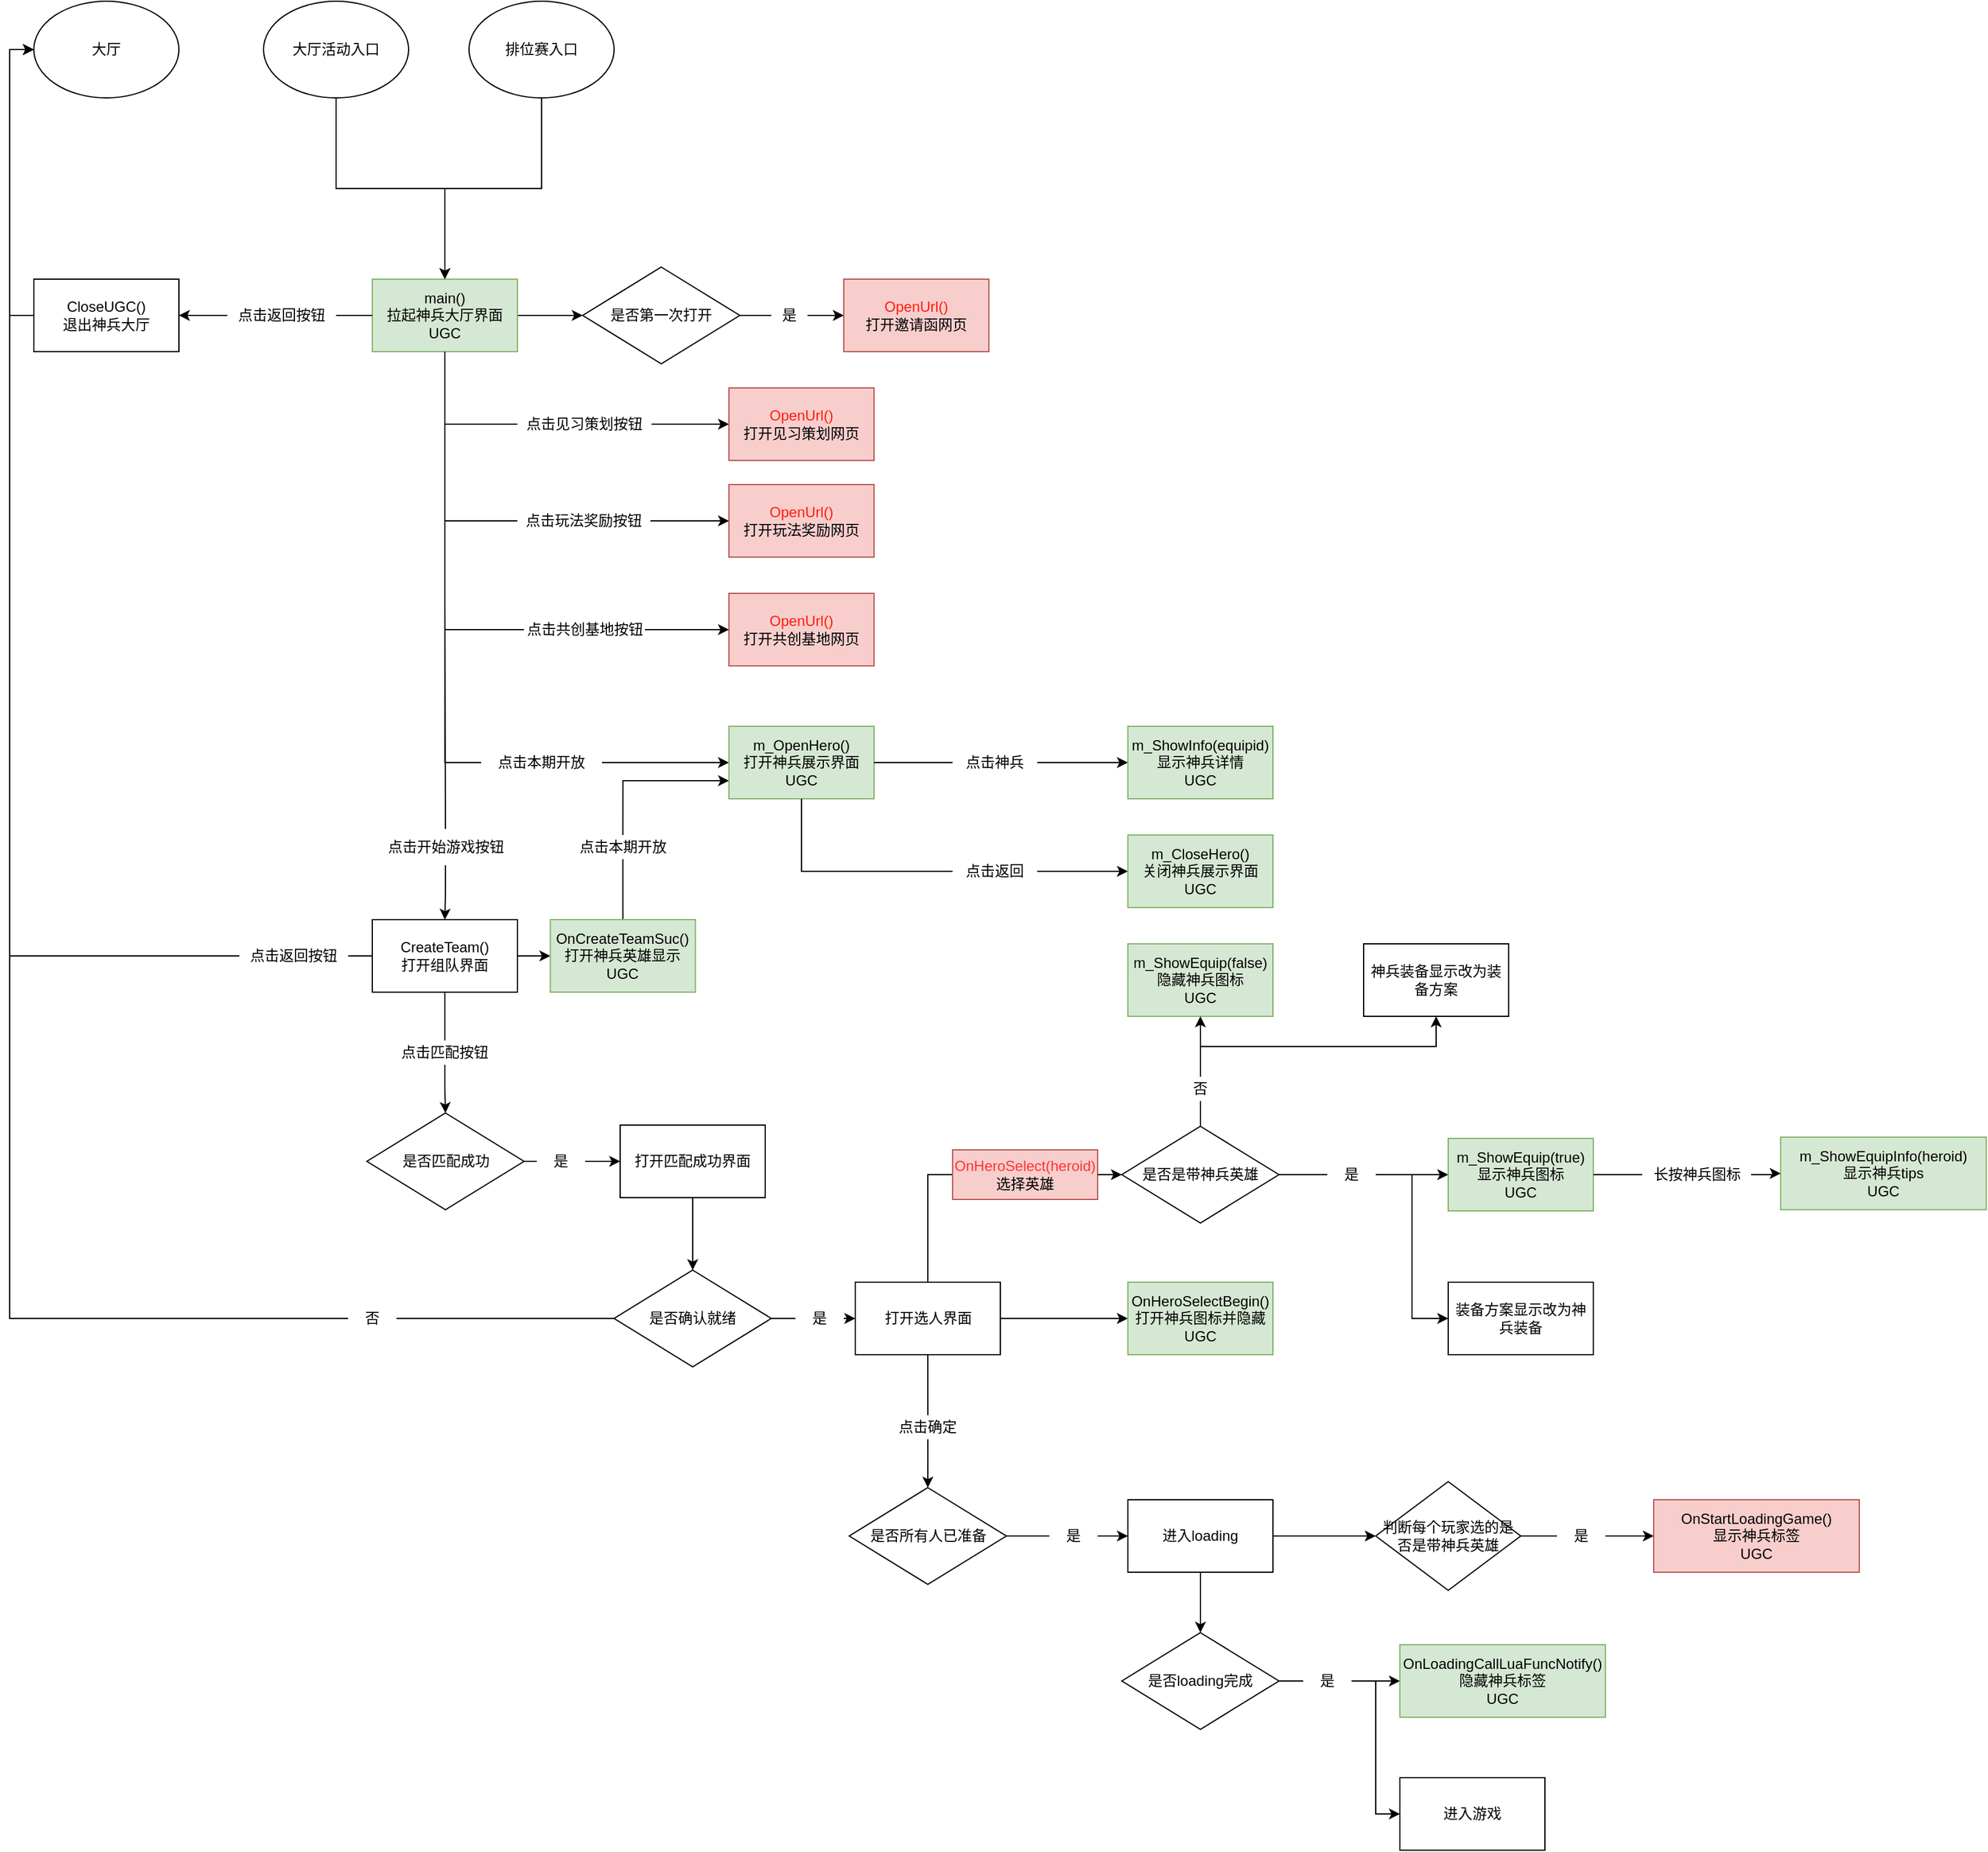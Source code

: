 <mxfile version="14.9.0" type="github"><diagram id="YT8MG9-5HIi4pTICeNCn" name="Page-1"><mxGraphModel dx="2249" dy="738" grid="1" gridSize="10" guides="1" tooltips="1" connect="1" arrows="1" fold="1" page="1" pageScale="1" pageWidth="827" pageHeight="1169" math="0" shadow="0"><root><mxCell id="0"/><mxCell id="1" parent="0"/><mxCell id="nhshDBGBUjT2qlWIEf-f-32" style="edgeStyle=orthogonalEdgeStyle;rounded=0;orthogonalLoop=1;jettySize=auto;html=1;entryX=0;entryY=0.5;entryDx=0;entryDy=0;exitX=1;exitY=0.5;exitDx=0;exitDy=0;" edge="1" parent="1" source="nhshDBGBUjT2qlWIEf-f-1" target="nhshDBGBUjT2qlWIEf-f-25"><mxGeometry relative="1" as="geometry"/></mxCell><mxCell id="nhshDBGBUjT2qlWIEf-f-43" style="edgeStyle=orthogonalEdgeStyle;rounded=0;orthogonalLoop=1;jettySize=auto;html=1;exitX=0;exitY=0.5;exitDx=0;exitDy=0;entryX=1;entryY=0.5;entryDx=0;entryDy=0;startArrow=none;" edge="1" parent="1" source="nhshDBGBUjT2qlWIEf-f-44" target="nhshDBGBUjT2qlWIEf-f-13"><mxGeometry relative="1" as="geometry"/></mxCell><mxCell id="nhshDBGBUjT2qlWIEf-f-50" style="edgeStyle=orthogonalEdgeStyle;rounded=0;orthogonalLoop=1;jettySize=auto;html=1;exitX=1;exitY=0.5;exitDx=0;exitDy=0;entryX=0;entryY=0.5;entryDx=0;entryDy=0;startArrow=none;" edge="1" parent="1" source="nhshDBGBUjT2qlWIEf-f-51" target="nhshDBGBUjT2qlWIEf-f-48"><mxGeometry relative="1" as="geometry"/></mxCell><mxCell id="nhshDBGBUjT2qlWIEf-f-57" style="edgeStyle=orthogonalEdgeStyle;rounded=0;orthogonalLoop=1;jettySize=auto;html=1;exitX=1;exitY=0.5;exitDx=0;exitDy=0;entryX=0;entryY=0.5;entryDx=0;entryDy=0;startArrow=none;" edge="1" parent="1" source="nhshDBGBUjT2qlWIEf-f-61" target="nhshDBGBUjT2qlWIEf-f-54"><mxGeometry relative="1" as="geometry"/></mxCell><mxCell id="nhshDBGBUjT2qlWIEf-f-58" style="edgeStyle=orthogonalEdgeStyle;rounded=0;orthogonalLoop=1;jettySize=auto;html=1;exitX=1;exitY=0.5;exitDx=0;exitDy=0;entryX=0;entryY=0.5;entryDx=0;entryDy=0;startArrow=none;" edge="1" parent="1" source="nhshDBGBUjT2qlWIEf-f-63" target="nhshDBGBUjT2qlWIEf-f-56"><mxGeometry relative="1" as="geometry"/></mxCell><mxCell id="nhshDBGBUjT2qlWIEf-f-66" style="edgeStyle=orthogonalEdgeStyle;rounded=0;orthogonalLoop=1;jettySize=auto;html=1;exitX=0.5;exitY=1;exitDx=0;exitDy=0;startArrow=none;" edge="1" parent="1" source="nhshDBGBUjT2qlWIEf-f-67" target="nhshDBGBUjT2qlWIEf-f-65"><mxGeometry relative="1" as="geometry"/></mxCell><mxCell id="nhshDBGBUjT2qlWIEf-f-70" style="edgeStyle=orthogonalEdgeStyle;rounded=0;orthogonalLoop=1;jettySize=auto;html=1;exitX=1;exitY=0.5;exitDx=0;exitDy=0;entryX=0;entryY=0.5;entryDx=0;entryDy=0;startArrow=none;" edge="1" parent="1" source="nhshDBGBUjT2qlWIEf-f-71" target="nhshDBGBUjT2qlWIEf-f-69"><mxGeometry relative="1" as="geometry"/></mxCell><mxCell id="nhshDBGBUjT2qlWIEf-f-1" value="main()&lt;br&gt;拉起神兵大厅界面&lt;br&gt;UGC" style="rounded=0;whiteSpace=wrap;html=1;fillColor=#d5e8d4;strokeColor=#82b366;" vertex="1" parent="1"><mxGeometry x="110" y="250" width="120" height="60" as="geometry"/></mxCell><mxCell id="nhshDBGBUjT2qlWIEf-f-28" style="edgeStyle=orthogonalEdgeStyle;rounded=0;orthogonalLoop=1;jettySize=auto;html=1;exitX=0.5;exitY=1;exitDx=0;exitDy=0;entryX=0.5;entryY=0;entryDx=0;entryDy=0;" edge="1" parent="1" source="nhshDBGBUjT2qlWIEf-f-2" target="nhshDBGBUjT2qlWIEf-f-1"><mxGeometry relative="1" as="geometry"/></mxCell><mxCell id="nhshDBGBUjT2qlWIEf-f-2" value="大厅活动入口" style="ellipse;whiteSpace=wrap;html=1;" vertex="1" parent="1"><mxGeometry x="20" y="20" width="120" height="80" as="geometry"/></mxCell><mxCell id="nhshDBGBUjT2qlWIEf-f-29" style="edgeStyle=orthogonalEdgeStyle;rounded=0;orthogonalLoop=1;jettySize=auto;html=1;exitX=0.5;exitY=1;exitDx=0;exitDy=0;entryX=0.5;entryY=0;entryDx=0;entryDy=0;" edge="1" parent="1" source="nhshDBGBUjT2qlWIEf-f-4" target="nhshDBGBUjT2qlWIEf-f-1"><mxGeometry relative="1" as="geometry"/></mxCell><mxCell id="nhshDBGBUjT2qlWIEf-f-4" value="排位赛入口" style="ellipse;whiteSpace=wrap;html=1;" vertex="1" parent="1"><mxGeometry x="190" y="20" width="120" height="80" as="geometry"/></mxCell><mxCell id="nhshDBGBUjT2qlWIEf-f-19" style="edgeStyle=orthogonalEdgeStyle;rounded=0;orthogonalLoop=1;jettySize=auto;html=1;exitX=0;exitY=0.5;exitDx=0;exitDy=0;entryX=0;entryY=0.5;entryDx=0;entryDy=0;" edge="1" parent="1" source="nhshDBGBUjT2qlWIEf-f-13" target="nhshDBGBUjT2qlWIEf-f-93"><mxGeometry relative="1" as="geometry"><mxPoint x="-335" y="75" as="targetPoint"/></mxGeometry></mxCell><mxCell id="nhshDBGBUjT2qlWIEf-f-13" value="CloseUGC()&lt;br&gt;退出神兵大厅" style="rounded=0;whiteSpace=wrap;html=1;" vertex="1" parent="1"><mxGeometry x="-170" y="250" width="120" height="60" as="geometry"/></mxCell><mxCell id="nhshDBGBUjT2qlWIEf-f-24" value="&lt;font color=&quot;#ff1b0a&quot;&gt;OpenUrl()&lt;/font&gt;&lt;br&gt;打开邀请函网页" style="rounded=0;whiteSpace=wrap;html=1;fillColor=#f8cecc;strokeColor=#b85450;" vertex="1" parent="1"><mxGeometry x="500" y="250" width="120" height="60" as="geometry"/></mxCell><mxCell id="nhshDBGBUjT2qlWIEf-f-31" style="edgeStyle=orthogonalEdgeStyle;rounded=0;orthogonalLoop=1;jettySize=auto;html=1;exitX=1;exitY=0.5;exitDx=0;exitDy=0;entryX=0;entryY=0.5;entryDx=0;entryDy=0;startArrow=none;" edge="1" parent="1" source="nhshDBGBUjT2qlWIEf-f-46" target="nhshDBGBUjT2qlWIEf-f-24"><mxGeometry relative="1" as="geometry"/></mxCell><mxCell id="nhshDBGBUjT2qlWIEf-f-25" value="是否第一次打开" style="rhombus;whiteSpace=wrap;html=1;" vertex="1" parent="1"><mxGeometry x="284" y="240" width="130" height="80" as="geometry"/></mxCell><mxCell id="nhshDBGBUjT2qlWIEf-f-44" value="点击返回按钮" style="text;html=1;strokeColor=none;fillColor=none;align=center;verticalAlign=middle;whiteSpace=wrap;rounded=0;" vertex="1" parent="1"><mxGeometry x="-10" y="270" width="90" height="20" as="geometry"/></mxCell><mxCell id="nhshDBGBUjT2qlWIEf-f-45" value="" style="edgeStyle=orthogonalEdgeStyle;rounded=0;orthogonalLoop=1;jettySize=auto;html=1;exitX=0;exitY=0.5;exitDx=0;exitDy=0;entryX=1;entryY=0.5;entryDx=0;entryDy=0;endArrow=none;" edge="1" parent="1" source="nhshDBGBUjT2qlWIEf-f-1" target="nhshDBGBUjT2qlWIEf-f-44"><mxGeometry relative="1" as="geometry"><mxPoint x="110" y="280" as="sourcePoint"/><mxPoint x="-100" y="280" as="targetPoint"/></mxGeometry></mxCell><mxCell id="nhshDBGBUjT2qlWIEf-f-46" value="是" style="text;html=1;strokeColor=none;fillColor=none;align=center;verticalAlign=middle;whiteSpace=wrap;rounded=0;" vertex="1" parent="1"><mxGeometry x="440" y="270" width="30" height="20" as="geometry"/></mxCell><mxCell id="nhshDBGBUjT2qlWIEf-f-47" value="" style="edgeStyle=orthogonalEdgeStyle;rounded=0;orthogonalLoop=1;jettySize=auto;html=1;exitX=1;exitY=0.5;exitDx=0;exitDy=0;entryX=0;entryY=0.5;entryDx=0;entryDy=0;endArrow=none;" edge="1" parent="1" source="nhshDBGBUjT2qlWIEf-f-25" target="nhshDBGBUjT2qlWIEf-f-46"><mxGeometry relative="1" as="geometry"><mxPoint x="414" y="280" as="sourcePoint"/><mxPoint x="500" y="280" as="targetPoint"/></mxGeometry></mxCell><mxCell id="nhshDBGBUjT2qlWIEf-f-48" value="&lt;font color=&quot;#ff1b0a&quot;&gt;OpenUrl()&lt;/font&gt;&lt;br&gt;打开见习策划网页" style="rounded=0;whiteSpace=wrap;html=1;fillColor=#f8cecc;strokeColor=#b85450;" vertex="1" parent="1"><mxGeometry x="405" y="340" width="120" height="60" as="geometry"/></mxCell><mxCell id="nhshDBGBUjT2qlWIEf-f-51" value="点击见习策划按钮" style="text;html=1;strokeColor=none;fillColor=none;align=center;verticalAlign=middle;whiteSpace=wrap;rounded=0;" vertex="1" parent="1"><mxGeometry x="230" y="360" width="111" height="20" as="geometry"/></mxCell><mxCell id="nhshDBGBUjT2qlWIEf-f-52" value="" style="edgeStyle=orthogonalEdgeStyle;rounded=0;orthogonalLoop=1;jettySize=auto;html=1;exitX=0.5;exitY=1;exitDx=0;exitDy=0;entryX=0;entryY=0.5;entryDx=0;entryDy=0;endArrow=none;" edge="1" parent="1" source="nhshDBGBUjT2qlWIEf-f-1" target="nhshDBGBUjT2qlWIEf-f-51"><mxGeometry relative="1" as="geometry"><mxPoint x="170" y="310" as="sourcePoint"/><mxPoint x="500" y="370" as="targetPoint"/></mxGeometry></mxCell><mxCell id="nhshDBGBUjT2qlWIEf-f-54" value="&lt;font color=&quot;#ff1b0a&quot;&gt;OpenUrl()&lt;/font&gt;&lt;br&gt;打开玩法奖励网页" style="rounded=0;whiteSpace=wrap;html=1;fillColor=#f8cecc;strokeColor=#b85450;" vertex="1" parent="1"><mxGeometry x="405" y="420" width="120" height="60" as="geometry"/></mxCell><mxCell id="nhshDBGBUjT2qlWIEf-f-56" value="&lt;font color=&quot;#ff1b0a&quot;&gt;OpenUrl()&lt;/font&gt;&lt;br&gt;打开共创基地网页" style="rounded=0;whiteSpace=wrap;html=1;fillColor=#f8cecc;strokeColor=#b85450;" vertex="1" parent="1"><mxGeometry x="405" y="510" width="120" height="60" as="geometry"/></mxCell><mxCell id="nhshDBGBUjT2qlWIEf-f-61" value="点击玩法奖励按钮" style="text;html=1;strokeColor=none;fillColor=none;align=center;verticalAlign=middle;whiteSpace=wrap;rounded=0;" vertex="1" parent="1"><mxGeometry x="230" y="440" width="110" height="20" as="geometry"/></mxCell><mxCell id="nhshDBGBUjT2qlWIEf-f-62" value="" style="edgeStyle=orthogonalEdgeStyle;rounded=0;orthogonalLoop=1;jettySize=auto;html=1;exitX=0.5;exitY=1;exitDx=0;exitDy=0;entryX=0;entryY=0.5;entryDx=0;entryDy=0;endArrow=none;" edge="1" parent="1" source="nhshDBGBUjT2qlWIEf-f-1" target="nhshDBGBUjT2qlWIEf-f-61"><mxGeometry relative="1" as="geometry"><mxPoint x="170" y="310" as="sourcePoint"/><mxPoint x="501" y="450" as="targetPoint"/></mxGeometry></mxCell><mxCell id="nhshDBGBUjT2qlWIEf-f-63" value="点击共创基地按钮" style="text;html=1;strokeColor=none;fillColor=none;align=center;verticalAlign=middle;whiteSpace=wrap;rounded=0;" vertex="1" parent="1"><mxGeometry x="235.5" y="530" width="100" height="20" as="geometry"/></mxCell><mxCell id="nhshDBGBUjT2qlWIEf-f-64" value="" style="edgeStyle=orthogonalEdgeStyle;rounded=0;orthogonalLoop=1;jettySize=auto;html=1;exitX=0.5;exitY=1;exitDx=0;exitDy=0;entryX=0;entryY=0.5;entryDx=0;entryDy=0;endArrow=none;" edge="1" parent="1" source="nhshDBGBUjT2qlWIEf-f-1" target="nhshDBGBUjT2qlWIEf-f-63"><mxGeometry relative="1" as="geometry"><mxPoint x="170" y="310" as="sourcePoint"/><mxPoint x="500" y="540" as="targetPoint"/></mxGeometry></mxCell><mxCell id="nhshDBGBUjT2qlWIEf-f-83" style="edgeStyle=orthogonalEdgeStyle;rounded=0;orthogonalLoop=1;jettySize=auto;html=1;exitX=0.5;exitY=0;exitDx=0;exitDy=0;entryX=0;entryY=0.75;entryDx=0;entryDy=0;startArrow=none;" edge="1" parent="1" source="nhshDBGBUjT2qlWIEf-f-84" target="nhshDBGBUjT2qlWIEf-f-69"><mxGeometry relative="1" as="geometry"/></mxCell><mxCell id="nhshDBGBUjT2qlWIEf-f-86" style="edgeStyle=orthogonalEdgeStyle;rounded=0;orthogonalLoop=1;jettySize=auto;html=1;exitX=0;exitY=0.5;exitDx=0;exitDy=0;entryX=0;entryY=0.5;entryDx=0;entryDy=0;startArrow=none;" edge="1" parent="1" source="nhshDBGBUjT2qlWIEf-f-91" target="nhshDBGBUjT2qlWIEf-f-93"><mxGeometry relative="1" as="geometry"><mxPoint x="-335" y="75" as="targetPoint"/></mxGeometry></mxCell><mxCell id="nhshDBGBUjT2qlWIEf-f-95" style="edgeStyle=orthogonalEdgeStyle;rounded=0;orthogonalLoop=1;jettySize=auto;html=1;startArrow=none;exitX=0.5;exitY=1;exitDx=0;exitDy=0;entryX=0.5;entryY=0;entryDx=0;entryDy=0;" edge="1" parent="1" source="nhshDBGBUjT2qlWIEf-f-96" target="nhshDBGBUjT2qlWIEf-f-100"><mxGeometry relative="1" as="geometry"><mxPoint x="170" y="910" as="sourcePoint"/><mxPoint x="170" y="940" as="targetPoint"/></mxGeometry></mxCell><mxCell id="nhshDBGBUjT2qlWIEf-f-152" value="" style="edgeStyle=orthogonalEdgeStyle;rounded=0;orthogonalLoop=1;jettySize=auto;html=1;" edge="1" parent="1" source="nhshDBGBUjT2qlWIEf-f-65" target="nhshDBGBUjT2qlWIEf-f-151"><mxGeometry relative="1" as="geometry"/></mxCell><mxCell id="nhshDBGBUjT2qlWIEf-f-65" value="CreateTeam()&lt;br&gt;打开组队界面" style="rounded=0;whiteSpace=wrap;html=1;" vertex="1" parent="1"><mxGeometry x="110" y="780" width="120" height="60" as="geometry"/></mxCell><mxCell id="nhshDBGBUjT2qlWIEf-f-67" value="点击开始游戏按钮" style="text;html=1;strokeColor=none;fillColor=none;align=center;verticalAlign=middle;whiteSpace=wrap;rounded=0;" vertex="1" parent="1"><mxGeometry x="120.5" y="705" width="100" height="30" as="geometry"/></mxCell><mxCell id="nhshDBGBUjT2qlWIEf-f-68" value="" style="edgeStyle=orthogonalEdgeStyle;rounded=0;orthogonalLoop=1;jettySize=auto;html=1;exitX=0.5;exitY=1;exitDx=0;exitDy=0;endArrow=none;" edge="1" parent="1" source="nhshDBGBUjT2qlWIEf-f-1" target="nhshDBGBUjT2qlWIEf-f-67"><mxGeometry relative="1" as="geometry"><mxPoint x="170" y="310" as="sourcePoint"/><mxPoint x="170" y="620" as="targetPoint"/></mxGeometry></mxCell><mxCell id="nhshDBGBUjT2qlWIEf-f-75" style="edgeStyle=orthogonalEdgeStyle;rounded=0;orthogonalLoop=1;jettySize=auto;html=1;exitX=1;exitY=0.5;exitDx=0;exitDy=0;entryX=0;entryY=0.5;entryDx=0;entryDy=0;startArrow=none;" edge="1" parent="1" source="nhshDBGBUjT2qlWIEf-f-76" target="nhshDBGBUjT2qlWIEf-f-73"><mxGeometry relative="1" as="geometry"/></mxCell><mxCell id="nhshDBGBUjT2qlWIEf-f-80" style="edgeStyle=orthogonalEdgeStyle;rounded=0;orthogonalLoop=1;jettySize=auto;html=1;exitX=1;exitY=0.5;exitDx=0;exitDy=0;entryX=0;entryY=0.5;entryDx=0;entryDy=0;startArrow=none;" edge="1" parent="1" source="nhshDBGBUjT2qlWIEf-f-81" target="nhshDBGBUjT2qlWIEf-f-79"><mxGeometry relative="1" as="geometry"/></mxCell><mxCell id="nhshDBGBUjT2qlWIEf-f-69" value="m_OpenHero()&lt;br&gt;打开神兵展示界面&lt;br&gt;UGC" style="rounded=0;whiteSpace=wrap;html=1;fillColor=#d5e8d4;strokeColor=#82b366;" vertex="1" parent="1"><mxGeometry x="405" y="620" width="120" height="60" as="geometry"/></mxCell><mxCell id="nhshDBGBUjT2qlWIEf-f-71" value="点击本期开放" style="text;html=1;strokeColor=none;fillColor=none;align=center;verticalAlign=middle;whiteSpace=wrap;rounded=0;" vertex="1" parent="1"><mxGeometry x="200" y="640" width="100" height="20" as="geometry"/></mxCell><mxCell id="nhshDBGBUjT2qlWIEf-f-72" value="" style="edgeStyle=orthogonalEdgeStyle;rounded=0;orthogonalLoop=1;jettySize=auto;html=1;exitX=0.5;exitY=1;exitDx=0;exitDy=0;entryX=0;entryY=0.5;entryDx=0;entryDy=0;endArrow=none;" edge="1" parent="1" source="nhshDBGBUjT2qlWIEf-f-1" target="nhshDBGBUjT2qlWIEf-f-71"><mxGeometry relative="1" as="geometry"><mxPoint x="170" y="310" as="sourcePoint"/><mxPoint x="501" y="650" as="targetPoint"/></mxGeometry></mxCell><mxCell id="nhshDBGBUjT2qlWIEf-f-73" value="m_ShowInfo(equipid)&lt;br&gt;显示神兵详情&lt;br&gt;UGC" style="rounded=0;whiteSpace=wrap;html=1;fillColor=#d5e8d4;strokeColor=#82b366;" vertex="1" parent="1"><mxGeometry x="735" y="620" width="120" height="60" as="geometry"/></mxCell><mxCell id="nhshDBGBUjT2qlWIEf-f-76" value="点击神兵" style="text;html=1;strokeColor=none;fillColor=none;align=center;verticalAlign=middle;whiteSpace=wrap;rounded=0;" vertex="1" parent="1"><mxGeometry x="590" y="640" width="70" height="20" as="geometry"/></mxCell><mxCell id="nhshDBGBUjT2qlWIEf-f-77" value="" style="edgeStyle=orthogonalEdgeStyle;rounded=0;orthogonalLoop=1;jettySize=auto;html=1;exitX=1;exitY=0.5;exitDx=0;exitDy=0;entryX=0;entryY=0.5;entryDx=0;entryDy=0;endArrow=none;" edge="1" parent="1" source="nhshDBGBUjT2qlWIEf-f-69" target="nhshDBGBUjT2qlWIEf-f-76"><mxGeometry relative="1" as="geometry"><mxPoint x="525" y="650" as="sourcePoint"/><mxPoint x="707" y="650" as="targetPoint"/></mxGeometry></mxCell><mxCell id="nhshDBGBUjT2qlWIEf-f-79" value="m_CloseHero()&lt;br&gt;关闭神兵展示界面&lt;br&gt;UGC" style="rounded=0;whiteSpace=wrap;html=1;fillColor=#d5e8d4;strokeColor=#82b366;" vertex="1" parent="1"><mxGeometry x="735" y="710" width="120" height="60" as="geometry"/></mxCell><mxCell id="nhshDBGBUjT2qlWIEf-f-81" value="点击返回" style="text;html=1;strokeColor=none;fillColor=none;align=center;verticalAlign=middle;whiteSpace=wrap;rounded=0;" vertex="1" parent="1"><mxGeometry x="590" y="730" width="70" height="20" as="geometry"/></mxCell><mxCell id="nhshDBGBUjT2qlWIEf-f-82" value="" style="edgeStyle=orthogonalEdgeStyle;rounded=0;orthogonalLoop=1;jettySize=auto;html=1;exitX=0.5;exitY=1;exitDx=0;exitDy=0;entryX=0;entryY=0.5;entryDx=0;entryDy=0;endArrow=none;" edge="1" parent="1" source="nhshDBGBUjT2qlWIEf-f-69" target="nhshDBGBUjT2qlWIEf-f-81"><mxGeometry relative="1" as="geometry"><mxPoint x="465" y="680" as="sourcePoint"/><mxPoint x="707" y="740" as="targetPoint"/></mxGeometry></mxCell><mxCell id="nhshDBGBUjT2qlWIEf-f-84" value="点击本期开放" style="text;html=1;strokeColor=none;fillColor=none;align=center;verticalAlign=middle;whiteSpace=wrap;rounded=0;" vertex="1" parent="1"><mxGeometry x="280" y="710" width="74.5" height="20" as="geometry"/></mxCell><mxCell id="nhshDBGBUjT2qlWIEf-f-85" value="" style="edgeStyle=orthogonalEdgeStyle;rounded=0;orthogonalLoop=1;jettySize=auto;html=1;exitX=0.5;exitY=0;exitDx=0;exitDy=0;entryX=0.5;entryY=1;entryDx=0;entryDy=0;endArrow=none;" edge="1" parent="1" source="nhshDBGBUjT2qlWIEf-f-151" target="nhshDBGBUjT2qlWIEf-f-84"><mxGeometry relative="1" as="geometry"><mxPoint x="230" y="810" as="sourcePoint"/><mxPoint x="405" y="650" as="targetPoint"/></mxGeometry></mxCell><mxCell id="nhshDBGBUjT2qlWIEf-f-91" value="点击返回按钮" style="text;html=1;strokeColor=none;fillColor=none;align=center;verticalAlign=middle;whiteSpace=wrap;rounded=0;" vertex="1" parent="1"><mxGeometry y="800" width="90" height="20" as="geometry"/></mxCell><mxCell id="nhshDBGBUjT2qlWIEf-f-92" value="" style="edgeStyle=orthogonalEdgeStyle;rounded=0;orthogonalLoop=1;jettySize=auto;html=1;exitX=0;exitY=0.5;exitDx=0;exitDy=0;entryX=1;entryY=0.5;entryDx=0;entryDy=0;endArrow=none;" edge="1" parent="1" source="nhshDBGBUjT2qlWIEf-f-65" target="nhshDBGBUjT2qlWIEf-f-91"><mxGeometry relative="1" as="geometry"><mxPoint x="110" y="810" as="sourcePoint"/><mxPoint x="10" y="75" as="targetPoint"/></mxGeometry></mxCell><mxCell id="nhshDBGBUjT2qlWIEf-f-93" value="大厅" style="ellipse;whiteSpace=wrap;html=1;strokeColor=#000000;fillColor=#ffffff;" vertex="1" parent="1"><mxGeometry x="-170" y="20" width="120" height="80" as="geometry"/></mxCell><mxCell id="nhshDBGBUjT2qlWIEf-f-96" value="点击匹配按钮" style="text;html=1;strokeColor=none;fillColor=none;align=center;verticalAlign=middle;whiteSpace=wrap;rounded=0;" vertex="1" parent="1"><mxGeometry x="125" y="880" width="90" height="20" as="geometry"/></mxCell><mxCell id="nhshDBGBUjT2qlWIEf-f-97" value="" style="edgeStyle=orthogonalEdgeStyle;rounded=0;orthogonalLoop=1;jettySize=auto;html=1;exitX=0.5;exitY=1;exitDx=0;exitDy=0;endArrow=none;entryX=0.5;entryY=0;entryDx=0;entryDy=0;" edge="1" parent="1" source="nhshDBGBUjT2qlWIEf-f-65" target="nhshDBGBUjT2qlWIEf-f-96"><mxGeometry relative="1" as="geometry"><mxPoint x="170" y="840" as="sourcePoint"/><mxPoint x="170" y="870" as="targetPoint"/></mxGeometry></mxCell><mxCell id="nhshDBGBUjT2qlWIEf-f-102" style="edgeStyle=orthogonalEdgeStyle;rounded=0;orthogonalLoop=1;jettySize=auto;html=1;exitX=1;exitY=0.5;exitDx=0;exitDy=0;entryX=0;entryY=0.5;entryDx=0;entryDy=0;startArrow=none;" edge="1" parent="1" source="nhshDBGBUjT2qlWIEf-f-176" target="nhshDBGBUjT2qlWIEf-f-101"><mxGeometry relative="1" as="geometry"/></mxCell><mxCell id="nhshDBGBUjT2qlWIEf-f-100" value="是否匹配成功" style="rhombus;whiteSpace=wrap;html=1;" vertex="1" parent="1"><mxGeometry x="105.5" y="940" width="130" height="80" as="geometry"/></mxCell><mxCell id="nhshDBGBUjT2qlWIEf-f-116" style="edgeStyle=orthogonalEdgeStyle;rounded=0;orthogonalLoop=1;jettySize=auto;html=1;entryX=0.5;entryY=0;entryDx=0;entryDy=0;" edge="1" parent="1" source="nhshDBGBUjT2qlWIEf-f-101" target="nhshDBGBUjT2qlWIEf-f-110"><mxGeometry relative="1" as="geometry"/></mxCell><mxCell id="nhshDBGBUjT2qlWIEf-f-101" value="打开匹配成功界面" style="rounded=0;whiteSpace=wrap;html=1;" vertex="1" parent="1"><mxGeometry x="315" y="950" width="120" height="60" as="geometry"/></mxCell><mxCell id="nhshDBGBUjT2qlWIEf-f-155" value="" style="edgeStyle=orthogonalEdgeStyle;rounded=0;orthogonalLoop=1;jettySize=auto;html=1;" edge="1" parent="1" source="nhshDBGBUjT2qlWIEf-f-103" target="nhshDBGBUjT2qlWIEf-f-154"><mxGeometry relative="1" as="geometry"/></mxCell><mxCell id="nhshDBGBUjT2qlWIEf-f-172" value="" style="edgeStyle=orthogonalEdgeStyle;rounded=0;orthogonalLoop=1;jettySize=auto;html=1;startArrow=none;" edge="1" parent="1" source="nhshDBGBUjT2qlWIEf-f-173" target="nhshDBGBUjT2qlWIEf-f-175"><mxGeometry relative="1" as="geometry"/></mxCell><mxCell id="nhshDBGBUjT2qlWIEf-f-103" value="打开选人界面" style="rounded=0;whiteSpace=wrap;html=1;" vertex="1" parent="1"><mxGeometry x="509.5" y="1080" width="120" height="60" as="geometry"/></mxCell><mxCell id="nhshDBGBUjT2qlWIEf-f-117" style="edgeStyle=orthogonalEdgeStyle;rounded=0;orthogonalLoop=1;jettySize=auto;html=1;exitX=0;exitY=0.5;exitDx=0;exitDy=0;entryX=0;entryY=0.5;entryDx=0;entryDy=0;startArrow=none;" edge="1" parent="1" source="nhshDBGBUjT2qlWIEf-f-118" target="nhshDBGBUjT2qlWIEf-f-93"><mxGeometry relative="1" as="geometry"/></mxCell><mxCell id="nhshDBGBUjT2qlWIEf-f-120" style="edgeStyle=orthogonalEdgeStyle;rounded=0;orthogonalLoop=1;jettySize=auto;html=1;exitX=1;exitY=0.5;exitDx=0;exitDy=0;entryX=0;entryY=0.5;entryDx=0;entryDy=0;startArrow=none;" edge="1" parent="1" source="nhshDBGBUjT2qlWIEf-f-121" target="nhshDBGBUjT2qlWIEf-f-103"><mxGeometry relative="1" as="geometry"/></mxCell><mxCell id="nhshDBGBUjT2qlWIEf-f-110" value="是否确认就绪" style="rhombus;whiteSpace=wrap;html=1;" vertex="1" parent="1"><mxGeometry x="310" y="1070" width="130" height="80" as="geometry"/></mxCell><mxCell id="nhshDBGBUjT2qlWIEf-f-118" value="否" style="text;html=1;strokeColor=none;fillColor=none;align=center;verticalAlign=middle;whiteSpace=wrap;rounded=0;" vertex="1" parent="1"><mxGeometry x="90" y="1100" width="40" height="20" as="geometry"/></mxCell><mxCell id="nhshDBGBUjT2qlWIEf-f-119" value="" style="edgeStyle=orthogonalEdgeStyle;rounded=0;orthogonalLoop=1;jettySize=auto;html=1;exitX=0;exitY=0.5;exitDx=0;exitDy=0;entryX=1;entryY=0.5;entryDx=0;entryDy=0;endArrow=none;" edge="1" parent="1" source="nhshDBGBUjT2qlWIEf-f-110" target="nhshDBGBUjT2qlWIEf-f-118"><mxGeometry relative="1" as="geometry"><mxPoint x="330.5" y="1110" as="sourcePoint"/><mxPoint x="-170" y="60" as="targetPoint"/></mxGeometry></mxCell><mxCell id="nhshDBGBUjT2qlWIEf-f-121" value="是" style="text;html=1;strokeColor=none;fillColor=none;align=center;verticalAlign=middle;whiteSpace=wrap;rounded=0;" vertex="1" parent="1"><mxGeometry x="460" y="1100" width="40" height="20" as="geometry"/></mxCell><mxCell id="nhshDBGBUjT2qlWIEf-f-122" value="" style="edgeStyle=orthogonalEdgeStyle;rounded=0;orthogonalLoop=1;jettySize=auto;html=1;exitX=1;exitY=0.5;exitDx=0;exitDy=0;entryX=0;entryY=0.5;entryDx=0;entryDy=0;endArrow=none;" edge="1" parent="1" source="nhshDBGBUjT2qlWIEf-f-110" target="nhshDBGBUjT2qlWIEf-f-121"><mxGeometry relative="1" as="geometry"><mxPoint x="440" y="1110" as="sourcePoint"/><mxPoint x="559.5" y="1110" as="targetPoint"/></mxGeometry></mxCell><mxCell id="nhshDBGBUjT2qlWIEf-f-130" value="" style="edgeStyle=orthogonalEdgeStyle;rounded=0;orthogonalLoop=1;jettySize=auto;html=1;exitX=0.5;exitY=0;exitDx=0;exitDy=0;entryX=0;entryY=0.5;entryDx=0;entryDy=0;endArrow=none;" edge="1" parent="1" source="nhshDBGBUjT2qlWIEf-f-103" target="nhshDBGBUjT2qlWIEf-f-129"><mxGeometry relative="1" as="geometry"><mxPoint x="619.5" y="1140" as="sourcePoint"/><mxPoint x="619.5" y="1210" as="targetPoint"/></mxGeometry></mxCell><mxCell id="nhshDBGBUjT2qlWIEf-f-151" value="OnCreateTeamSuc()&lt;br&gt;打开神兵英雄显示&lt;br&gt;UGC" style="rounded=0;whiteSpace=wrap;html=1;fillColor=#d5e8d4;strokeColor=#82b366;" vertex="1" parent="1"><mxGeometry x="257.25" y="780" width="120" height="60" as="geometry"/></mxCell><mxCell id="nhshDBGBUjT2qlWIEf-f-154" value="OnHeroSelectBegin()&lt;br&gt;打开神兵图标并隐藏&lt;br&gt;UGC" style="rounded=0;whiteSpace=wrap;html=1;strokeColor=#82b366;fillColor=#d5e8d4;" vertex="1" parent="1"><mxGeometry x="735" y="1080" width="120" height="60" as="geometry"/></mxCell><mxCell id="nhshDBGBUjT2qlWIEf-f-137" value="&lt;span&gt;m_ShowEquip(false)&lt;/span&gt;&lt;br&gt;&lt;span&gt;隐藏神兵图标&lt;/span&gt;&lt;br&gt;&lt;span&gt;UGC&lt;/span&gt;" style="rounded=0;whiteSpace=wrap;html=1;strokeColor=#82b366;fillColor=#d5e8d4;" vertex="1" parent="1"><mxGeometry x="735" y="800" width="120" height="60" as="geometry"/></mxCell><mxCell id="nhshDBGBUjT2qlWIEf-f-148" style="edgeStyle=orthogonalEdgeStyle;rounded=0;orthogonalLoop=1;jettySize=auto;html=1;exitX=0.5;exitY=0;exitDx=0;exitDy=0;entryX=0.5;entryY=1;entryDx=0;entryDy=0;startArrow=none;" edge="1" parent="1" source="nhshDBGBUjT2qlWIEf-f-133" target="nhshDBGBUjT2qlWIEf-f-137"><mxGeometry relative="1" as="geometry"/></mxCell><mxCell id="nhshDBGBUjT2qlWIEf-f-127" value="是否是带神兵英雄" style="rhombus;whiteSpace=wrap;html=1;" vertex="1" parent="1"><mxGeometry x="730" y="951" width="130" height="80" as="geometry"/></mxCell><mxCell id="nhshDBGBUjT2qlWIEf-f-129" value="&lt;font color=&quot;#ff3333&quot;&gt;OnHeroSelect(heroid)&lt;br&gt;&lt;/font&gt;选择英雄" style="text;html=1;strokeColor=#b85450;fillColor=#f8cecc;align=center;verticalAlign=middle;whiteSpace=wrap;rounded=0;" vertex="1" parent="1"><mxGeometry x="590" y="970.5" width="120" height="41" as="geometry"/></mxCell><mxCell id="nhshDBGBUjT2qlWIEf-f-128" style="edgeStyle=orthogonalEdgeStyle;rounded=0;orthogonalLoop=1;jettySize=auto;html=1;exitX=1;exitY=0.5;exitDx=0;exitDy=0;entryX=0;entryY=0.5;entryDx=0;entryDy=0;startArrow=none;" edge="1" parent="1" source="nhshDBGBUjT2qlWIEf-f-129" target="nhshDBGBUjT2qlWIEf-f-127"><mxGeometry x="525" y="900" as="geometry"/></mxCell><mxCell id="nhshDBGBUjT2qlWIEf-f-168" style="edgeStyle=orthogonalEdgeStyle;rounded=0;orthogonalLoop=1;jettySize=auto;html=1;exitX=0.5;exitY=0;exitDx=0;exitDy=0;entryX=0.5;entryY=1;entryDx=0;entryDy=0;" edge="1" parent="1" source="nhshDBGBUjT2qlWIEf-f-133" target="nhshDBGBUjT2qlWIEf-f-167"><mxGeometry relative="1" as="geometry"/></mxCell><mxCell id="nhshDBGBUjT2qlWIEf-f-133" value="否" style="text;html=1;strokeColor=none;fillColor=none;align=center;verticalAlign=middle;whiteSpace=wrap;rounded=0;" vertex="1" parent="1"><mxGeometry x="775" y="910" width="40" height="20" as="geometry"/></mxCell><mxCell id="nhshDBGBUjT2qlWIEf-f-149" value="" style="edgeStyle=orthogonalEdgeStyle;rounded=0;orthogonalLoop=1;jettySize=auto;html=1;exitX=0.5;exitY=0;exitDx=0;exitDy=0;entryX=0.5;entryY=1;entryDx=0;entryDy=0;endArrow=none;" edge="1" parent="1" source="nhshDBGBUjT2qlWIEf-f-127" target="nhshDBGBUjT2qlWIEf-f-133"><mxGeometry x="525" y="900" as="geometry"><mxPoint x="760" y="1031" as="sourcePoint"/><mxPoint x="589" y="1031" as="targetPoint"/></mxGeometry></mxCell><mxCell id="nhshDBGBUjT2qlWIEf-f-150" value="&lt;span&gt;m_ShowEquip(true)&lt;/span&gt;&lt;br&gt;&lt;span&gt;显示神兵图标&lt;/span&gt;&lt;br&gt;&lt;span&gt;UGC&lt;/span&gt;" style="rounded=0;whiteSpace=wrap;html=1;strokeColor=#82b366;fillColor=#d5e8d4;" vertex="1" parent="1"><mxGeometry x="1000" y="961" width="120" height="60" as="geometry"/></mxCell><mxCell id="nhshDBGBUjT2qlWIEf-f-166" style="edgeStyle=orthogonalEdgeStyle;rounded=0;orthogonalLoop=1;jettySize=auto;html=1;entryX=0;entryY=0.5;entryDx=0;entryDy=0;" edge="1" parent="1" source="nhshDBGBUjT2qlWIEf-f-157" target="nhshDBGBUjT2qlWIEf-f-164"><mxGeometry relative="1" as="geometry"/></mxCell><mxCell id="nhshDBGBUjT2qlWIEf-f-157" value="是" style="text;html=1;strokeColor=none;fillColor=none;align=center;verticalAlign=middle;whiteSpace=wrap;rounded=0;" vertex="1" parent="1"><mxGeometry x="900" y="981" width="40" height="20" as="geometry"/></mxCell><mxCell id="nhshDBGBUjT2qlWIEf-f-156" style="edgeStyle=orthogonalEdgeStyle;rounded=0;orthogonalLoop=1;jettySize=auto;html=1;exitX=1;exitY=0.5;exitDx=0;exitDy=0;entryX=0;entryY=0.5;entryDx=0;entryDy=0;startArrow=none;" edge="1" parent="1" source="nhshDBGBUjT2qlWIEf-f-157" target="nhshDBGBUjT2qlWIEf-f-150"><mxGeometry x="525" y="900" as="geometry"/></mxCell><mxCell id="nhshDBGBUjT2qlWIEf-f-158" value="" style="edgeStyle=orthogonalEdgeStyle;rounded=0;orthogonalLoop=1;jettySize=auto;html=1;exitX=1;exitY=0.5;exitDx=0;exitDy=0;entryX=0;entryY=0.5;entryDx=0;entryDy=0;endArrow=none;" edge="1" parent="1" source="nhshDBGBUjT2qlWIEf-f-127" target="nhshDBGBUjT2qlWIEf-f-157"><mxGeometry x="525" y="900" as="geometry"><mxPoint x="890" y="991" as="sourcePoint"/><mxPoint x="935" y="991" as="targetPoint"/></mxGeometry></mxCell><mxCell id="nhshDBGBUjT2qlWIEf-f-159" value="&lt;span&gt;m_ShowEquipInfo(heroid)&lt;/span&gt;&lt;br&gt;&lt;span&gt;显示神兵tips&lt;/span&gt;&lt;br&gt;&lt;span&gt;UGC&lt;/span&gt;" style="rounded=0;whiteSpace=wrap;html=1;strokeColor=#82b366;fillColor=#d5e8d4;" vertex="1" parent="1"><mxGeometry x="1275" y="960" width="170" height="60" as="geometry"/></mxCell><mxCell id="nhshDBGBUjT2qlWIEf-f-161" value="长按神兵图标" style="text;html=1;strokeColor=none;fillColor=none;align=center;verticalAlign=middle;whiteSpace=wrap;rounded=0;" vertex="1" parent="1"><mxGeometry x="1160.5" y="981" width="90" height="20" as="geometry"/></mxCell><mxCell id="nhshDBGBUjT2qlWIEf-f-160" value="" style="edgeStyle=orthogonalEdgeStyle;rounded=0;orthogonalLoop=1;jettySize=auto;html=1;startArrow=none;" edge="1" parent="1" source="nhshDBGBUjT2qlWIEf-f-161" target="nhshDBGBUjT2qlWIEf-f-159"><mxGeometry x="590" y="900" as="geometry"/></mxCell><mxCell id="nhshDBGBUjT2qlWIEf-f-162" value="" style="edgeStyle=orthogonalEdgeStyle;rounded=0;orthogonalLoop=1;jettySize=auto;html=1;endArrow=none;" edge="1" parent="1" source="nhshDBGBUjT2qlWIEf-f-150" target="nhshDBGBUjT2qlWIEf-f-161"><mxGeometry x="590" y="900" as="geometry"><mxPoint x="1120" y="991" as="sourcePoint"/><mxPoint x="1250.5" y="991" as="targetPoint"/></mxGeometry></mxCell><mxCell id="nhshDBGBUjT2qlWIEf-f-164" value="装备方案显示改为神兵装备" style="rounded=0;whiteSpace=wrap;html=1;strokeColor=#000000;fillColor=#ffffff;" vertex="1" parent="1"><mxGeometry x="1000" y="1080" width="120" height="60" as="geometry"/></mxCell><mxCell id="nhshDBGBUjT2qlWIEf-f-167" value="神兵装备显示改为装备方案" style="rounded=0;whiteSpace=wrap;html=1;strokeColor=#000000;fillColor=#ffffff;" vertex="1" parent="1"><mxGeometry x="930" y="800" width="120" height="60" as="geometry"/></mxCell><mxCell id="nhshDBGBUjT2qlWIEf-f-169" style="edgeStyle=orthogonalEdgeStyle;rounded=0;orthogonalLoop=1;jettySize=auto;html=1;exitX=0.5;exitY=1;exitDx=0;exitDy=0;" edge="1" parent="1" source="nhshDBGBUjT2qlWIEf-f-81" target="nhshDBGBUjT2qlWIEf-f-81"><mxGeometry relative="1" as="geometry"/></mxCell><mxCell id="nhshDBGBUjT2qlWIEf-f-193" value="" style="edgeStyle=orthogonalEdgeStyle;rounded=0;orthogonalLoop=1;jettySize=auto;html=1;" edge="1" parent="1" source="nhshDBGBUjT2qlWIEf-f-171" target="nhshDBGBUjT2qlWIEf-f-184"><mxGeometry relative="1" as="geometry"/></mxCell><mxCell id="nhshDBGBUjT2qlWIEf-f-198" value="" style="edgeStyle=orthogonalEdgeStyle;rounded=0;orthogonalLoop=1;jettySize=auto;html=1;" edge="1" parent="1" source="nhshDBGBUjT2qlWIEf-f-171" target="nhshDBGBUjT2qlWIEf-f-197"><mxGeometry relative="1" as="geometry"/></mxCell><mxCell id="nhshDBGBUjT2qlWIEf-f-171" value="进入loading" style="rounded=0;whiteSpace=wrap;html=1;" vertex="1" parent="1"><mxGeometry x="735" y="1260" width="120" height="60" as="geometry"/></mxCell><mxCell id="nhshDBGBUjT2qlWIEf-f-173" value="点击确定" style="text;html=1;strokeColor=none;fillColor=none;align=center;verticalAlign=middle;whiteSpace=wrap;rounded=0;" vertex="1" parent="1"><mxGeometry x="539.25" y="1190" width="60.5" height="20" as="geometry"/></mxCell><mxCell id="nhshDBGBUjT2qlWIEf-f-174" value="" style="edgeStyle=orthogonalEdgeStyle;rounded=0;orthogonalLoop=1;jettySize=auto;html=1;endArrow=none;" edge="1" parent="1" source="nhshDBGBUjT2qlWIEf-f-103" target="nhshDBGBUjT2qlWIEf-f-173"><mxGeometry relative="1" as="geometry"><mxPoint x="589.5" y="1140" as="sourcePoint"/><mxPoint x="589.5" y="1220" as="targetPoint"/></mxGeometry></mxCell><mxCell id="nhshDBGBUjT2qlWIEf-f-179" value="" style="edgeStyle=orthogonalEdgeStyle;rounded=0;orthogonalLoop=1;jettySize=auto;html=1;startArrow=none;" edge="1" parent="1" source="nhshDBGBUjT2qlWIEf-f-180" target="nhshDBGBUjT2qlWIEf-f-171"><mxGeometry relative="1" as="geometry"/></mxCell><mxCell id="nhshDBGBUjT2qlWIEf-f-175" value="是否所有人已准备" style="rhombus;whiteSpace=wrap;html=1;" vertex="1" parent="1"><mxGeometry x="504.5" y="1250" width="130" height="80" as="geometry"/></mxCell><mxCell id="nhshDBGBUjT2qlWIEf-f-176" value="是" style="text;html=1;strokeColor=none;fillColor=none;align=center;verticalAlign=middle;whiteSpace=wrap;rounded=0;" vertex="1" parent="1"><mxGeometry x="246" y="970" width="40" height="20" as="geometry"/></mxCell><mxCell id="nhshDBGBUjT2qlWIEf-f-177" value="" style="edgeStyle=orthogonalEdgeStyle;rounded=0;orthogonalLoop=1;jettySize=auto;html=1;exitX=1;exitY=0.5;exitDx=0;exitDy=0;entryX=0;entryY=0.5;entryDx=0;entryDy=0;endArrow=none;" edge="1" parent="1" source="nhshDBGBUjT2qlWIEf-f-100" target="nhshDBGBUjT2qlWIEf-f-176"><mxGeometry relative="1" as="geometry"><mxPoint x="235.5" y="980" as="sourcePoint"/><mxPoint x="315" y="980" as="targetPoint"/></mxGeometry></mxCell><mxCell id="nhshDBGBUjT2qlWIEf-f-180" value="是" style="text;html=1;strokeColor=none;fillColor=none;align=center;verticalAlign=middle;whiteSpace=wrap;rounded=0;" vertex="1" parent="1"><mxGeometry x="670" y="1280" width="40" height="20" as="geometry"/></mxCell><mxCell id="nhshDBGBUjT2qlWIEf-f-181" value="" style="edgeStyle=orthogonalEdgeStyle;rounded=0;orthogonalLoop=1;jettySize=auto;html=1;endArrow=none;" edge="1" parent="1" source="nhshDBGBUjT2qlWIEf-f-175" target="nhshDBGBUjT2qlWIEf-f-180"><mxGeometry relative="1" as="geometry"><mxPoint x="655" y="1290" as="sourcePoint"/><mxPoint x="735" y="1290" as="targetPoint"/></mxGeometry></mxCell><mxCell id="nhshDBGBUjT2qlWIEf-f-182" value="OnStartLoadingGame()&lt;br&gt;显示神兵标签&lt;br&gt;UGC" style="rounded=0;whiteSpace=wrap;html=1;strokeColor=#b85450;fillColor=#f8cecc;" vertex="1" parent="1"><mxGeometry x="1170" y="1260" width="170" height="60" as="geometry"/></mxCell><mxCell id="nhshDBGBUjT2qlWIEf-f-194" value="" style="edgeStyle=orthogonalEdgeStyle;rounded=0;orthogonalLoop=1;jettySize=auto;html=1;startArrow=none;" edge="1" parent="1" source="nhshDBGBUjT2qlWIEf-f-195" target="nhshDBGBUjT2qlWIEf-f-182"><mxGeometry relative="1" as="geometry"/></mxCell><mxCell id="nhshDBGBUjT2qlWIEf-f-184" value="判断每个玩家选的是否是带神兵英雄" style="rhombus;whiteSpace=wrap;html=1;" vertex="1" parent="1"><mxGeometry x="940" y="1245" width="120" height="90" as="geometry"/></mxCell><mxCell id="nhshDBGBUjT2qlWIEf-f-195" value="是" style="text;html=1;strokeColor=none;fillColor=none;align=center;verticalAlign=middle;whiteSpace=wrap;rounded=0;" vertex="1" parent="1"><mxGeometry x="1090" y="1280" width="40" height="20" as="geometry"/></mxCell><mxCell id="nhshDBGBUjT2qlWIEf-f-196" value="" style="edgeStyle=orthogonalEdgeStyle;rounded=0;orthogonalLoop=1;jettySize=auto;html=1;endArrow=none;" edge="1" parent="1" source="nhshDBGBUjT2qlWIEf-f-184" target="nhshDBGBUjT2qlWIEf-f-195"><mxGeometry relative="1" as="geometry"><mxPoint x="1060" y="1290" as="sourcePoint"/><mxPoint x="1170" y="1290" as="targetPoint"/></mxGeometry></mxCell><mxCell id="nhshDBGBUjT2qlWIEf-f-201" value="" style="edgeStyle=orthogonalEdgeStyle;rounded=0;orthogonalLoop=1;jettySize=auto;html=1;startArrow=none;" edge="1" parent="1" source="nhshDBGBUjT2qlWIEf-f-204" target="nhshDBGBUjT2qlWIEf-f-200"><mxGeometry relative="1" as="geometry"/></mxCell><mxCell id="nhshDBGBUjT2qlWIEf-f-197" value="是否loading完成" style="rhombus;whiteSpace=wrap;html=1;" vertex="1" parent="1"><mxGeometry x="730" y="1370" width="130" height="80" as="geometry"/></mxCell><mxCell id="nhshDBGBUjT2qlWIEf-f-200" value="OnLoadingCallLuaFuncNotify()&lt;br&gt;隐藏神兵标签&lt;br&gt;UGC" style="rounded=0;whiteSpace=wrap;html=1;strokeColor=#82b366;fillColor=#d5e8d4;" vertex="1" parent="1"><mxGeometry x="960" y="1380" width="170" height="60" as="geometry"/></mxCell><mxCell id="nhshDBGBUjT2qlWIEf-f-208" style="edgeStyle=orthogonalEdgeStyle;rounded=0;orthogonalLoop=1;jettySize=auto;html=1;exitX=1;exitY=0.5;exitDx=0;exitDy=0;entryX=0;entryY=0.5;entryDx=0;entryDy=0;" edge="1" parent="1" source="nhshDBGBUjT2qlWIEf-f-204" target="nhshDBGBUjT2qlWIEf-f-206"><mxGeometry relative="1" as="geometry"/></mxCell><mxCell id="nhshDBGBUjT2qlWIEf-f-204" value="是" style="text;html=1;strokeColor=none;fillColor=none;align=center;verticalAlign=middle;whiteSpace=wrap;rounded=0;" vertex="1" parent="1"><mxGeometry x="880" y="1400" width="40" height="20" as="geometry"/></mxCell><mxCell id="nhshDBGBUjT2qlWIEf-f-205" value="" style="edgeStyle=orthogonalEdgeStyle;rounded=0;orthogonalLoop=1;jettySize=auto;html=1;endArrow=none;" edge="1" parent="1" source="nhshDBGBUjT2qlWIEf-f-197" target="nhshDBGBUjT2qlWIEf-f-204"><mxGeometry relative="1" as="geometry"><mxPoint x="860" y="1410" as="sourcePoint"/><mxPoint x="960" y="1410" as="targetPoint"/></mxGeometry></mxCell><mxCell id="nhshDBGBUjT2qlWIEf-f-206" value="进入游戏" style="rounded=0;whiteSpace=wrap;html=1;" vertex="1" parent="1"><mxGeometry x="960" y="1490" width="120" height="60" as="geometry"/></mxCell></root></mxGraphModel></diagram></mxfile>